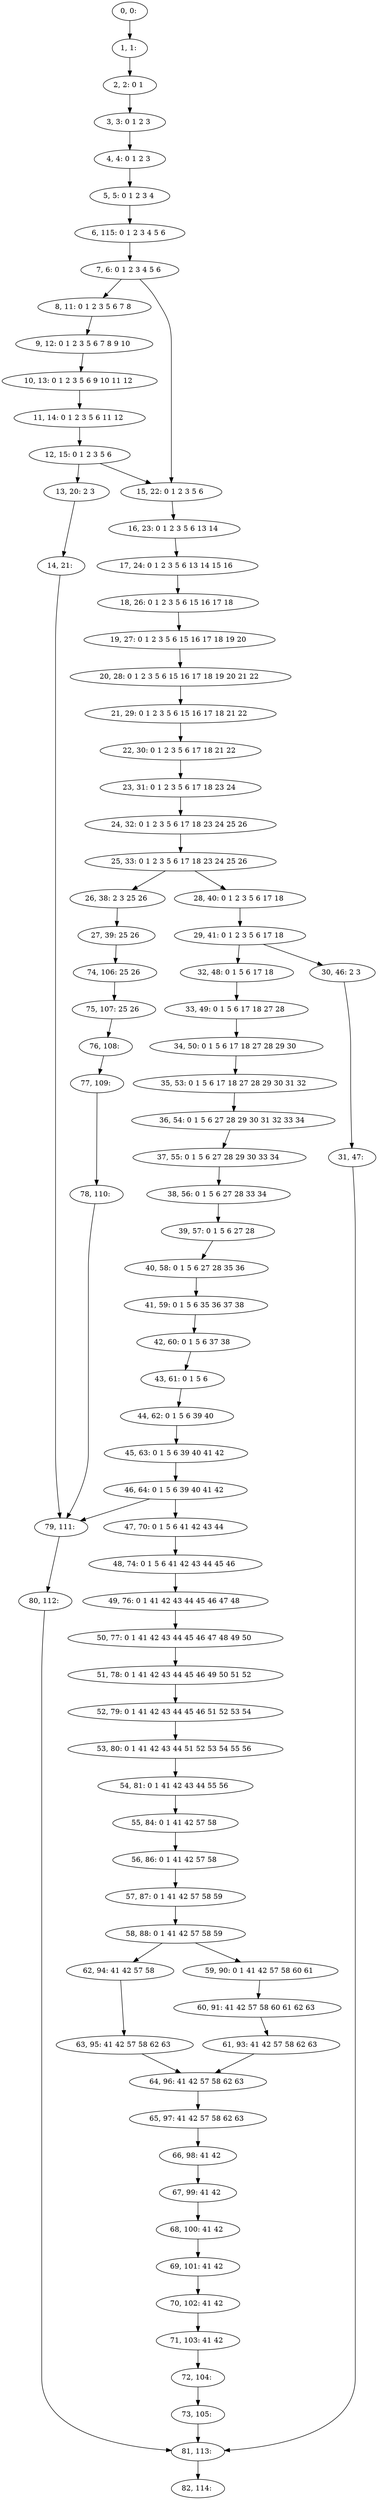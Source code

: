 digraph G {
0[label="0, 0: "];
1[label="1, 1: "];
2[label="2, 2: 0 1 "];
3[label="3, 3: 0 1 2 3 "];
4[label="4, 4: 0 1 2 3 "];
5[label="5, 5: 0 1 2 3 4 "];
6[label="6, 115: 0 1 2 3 4 5 6 "];
7[label="7, 6: 0 1 2 3 4 5 6 "];
8[label="8, 11: 0 1 2 3 5 6 7 8 "];
9[label="9, 12: 0 1 2 3 5 6 7 8 9 10 "];
10[label="10, 13: 0 1 2 3 5 6 9 10 11 12 "];
11[label="11, 14: 0 1 2 3 5 6 11 12 "];
12[label="12, 15: 0 1 2 3 5 6 "];
13[label="13, 20: 2 3 "];
14[label="14, 21: "];
15[label="15, 22: 0 1 2 3 5 6 "];
16[label="16, 23: 0 1 2 3 5 6 13 14 "];
17[label="17, 24: 0 1 2 3 5 6 13 14 15 16 "];
18[label="18, 26: 0 1 2 3 5 6 15 16 17 18 "];
19[label="19, 27: 0 1 2 3 5 6 15 16 17 18 19 20 "];
20[label="20, 28: 0 1 2 3 5 6 15 16 17 18 19 20 21 22 "];
21[label="21, 29: 0 1 2 3 5 6 15 16 17 18 21 22 "];
22[label="22, 30: 0 1 2 3 5 6 17 18 21 22 "];
23[label="23, 31: 0 1 2 3 5 6 17 18 23 24 "];
24[label="24, 32: 0 1 2 3 5 6 17 18 23 24 25 26 "];
25[label="25, 33: 0 1 2 3 5 6 17 18 23 24 25 26 "];
26[label="26, 38: 2 3 25 26 "];
27[label="27, 39: 25 26 "];
28[label="28, 40: 0 1 2 3 5 6 17 18 "];
29[label="29, 41: 0 1 2 3 5 6 17 18 "];
30[label="30, 46: 2 3 "];
31[label="31, 47: "];
32[label="32, 48: 0 1 5 6 17 18 "];
33[label="33, 49: 0 1 5 6 17 18 27 28 "];
34[label="34, 50: 0 1 5 6 17 18 27 28 29 30 "];
35[label="35, 53: 0 1 5 6 17 18 27 28 29 30 31 32 "];
36[label="36, 54: 0 1 5 6 27 28 29 30 31 32 33 34 "];
37[label="37, 55: 0 1 5 6 27 28 29 30 33 34 "];
38[label="38, 56: 0 1 5 6 27 28 33 34 "];
39[label="39, 57: 0 1 5 6 27 28 "];
40[label="40, 58: 0 1 5 6 27 28 35 36 "];
41[label="41, 59: 0 1 5 6 35 36 37 38 "];
42[label="42, 60: 0 1 5 6 37 38 "];
43[label="43, 61: 0 1 5 6 "];
44[label="44, 62: 0 1 5 6 39 40 "];
45[label="45, 63: 0 1 5 6 39 40 41 42 "];
46[label="46, 64: 0 1 5 6 39 40 41 42 "];
47[label="47, 70: 0 1 5 6 41 42 43 44 "];
48[label="48, 74: 0 1 5 6 41 42 43 44 45 46 "];
49[label="49, 76: 0 1 41 42 43 44 45 46 47 48 "];
50[label="50, 77: 0 1 41 42 43 44 45 46 47 48 49 50 "];
51[label="51, 78: 0 1 41 42 43 44 45 46 49 50 51 52 "];
52[label="52, 79: 0 1 41 42 43 44 45 46 51 52 53 54 "];
53[label="53, 80: 0 1 41 42 43 44 51 52 53 54 55 56 "];
54[label="54, 81: 0 1 41 42 43 44 55 56 "];
55[label="55, 84: 0 1 41 42 57 58 "];
56[label="56, 86: 0 1 41 42 57 58 "];
57[label="57, 87: 0 1 41 42 57 58 59 "];
58[label="58, 88: 0 1 41 42 57 58 59 "];
59[label="59, 90: 0 1 41 42 57 58 60 61 "];
60[label="60, 91: 41 42 57 58 60 61 62 63 "];
61[label="61, 93: 41 42 57 58 62 63 "];
62[label="62, 94: 41 42 57 58 "];
63[label="63, 95: 41 42 57 58 62 63 "];
64[label="64, 96: 41 42 57 58 62 63 "];
65[label="65, 97: 41 42 57 58 62 63 "];
66[label="66, 98: 41 42 "];
67[label="67, 99: 41 42 "];
68[label="68, 100: 41 42 "];
69[label="69, 101: 41 42 "];
70[label="70, 102: 41 42 "];
71[label="71, 103: 41 42 "];
72[label="72, 104: "];
73[label="73, 105: "];
74[label="74, 106: 25 26 "];
75[label="75, 107: 25 26 "];
76[label="76, 108: "];
77[label="77, 109: "];
78[label="78, 110: "];
79[label="79, 111: "];
80[label="80, 112: "];
81[label="81, 113: "];
82[label="82, 114: "];
0->1 ;
1->2 ;
2->3 ;
3->4 ;
4->5 ;
5->6 ;
6->7 ;
7->8 ;
7->15 ;
8->9 ;
9->10 ;
10->11 ;
11->12 ;
12->13 ;
12->15 ;
13->14 ;
14->79 ;
15->16 ;
16->17 ;
17->18 ;
18->19 ;
19->20 ;
20->21 ;
21->22 ;
22->23 ;
23->24 ;
24->25 ;
25->26 ;
25->28 ;
26->27 ;
27->74 ;
28->29 ;
29->30 ;
29->32 ;
30->31 ;
31->81 ;
32->33 ;
33->34 ;
34->35 ;
35->36 ;
36->37 ;
37->38 ;
38->39 ;
39->40 ;
40->41 ;
41->42 ;
42->43 ;
43->44 ;
44->45 ;
45->46 ;
46->47 ;
46->79 ;
47->48 ;
48->49 ;
49->50 ;
50->51 ;
51->52 ;
52->53 ;
53->54 ;
54->55 ;
55->56 ;
56->57 ;
57->58 ;
58->59 ;
58->62 ;
59->60 ;
60->61 ;
61->64 ;
62->63 ;
63->64 ;
64->65 ;
65->66 ;
66->67 ;
67->68 ;
68->69 ;
69->70 ;
70->71 ;
71->72 ;
72->73 ;
73->81 ;
74->75 ;
75->76 ;
76->77 ;
77->78 ;
78->79 ;
79->80 ;
80->81 ;
81->82 ;
}
